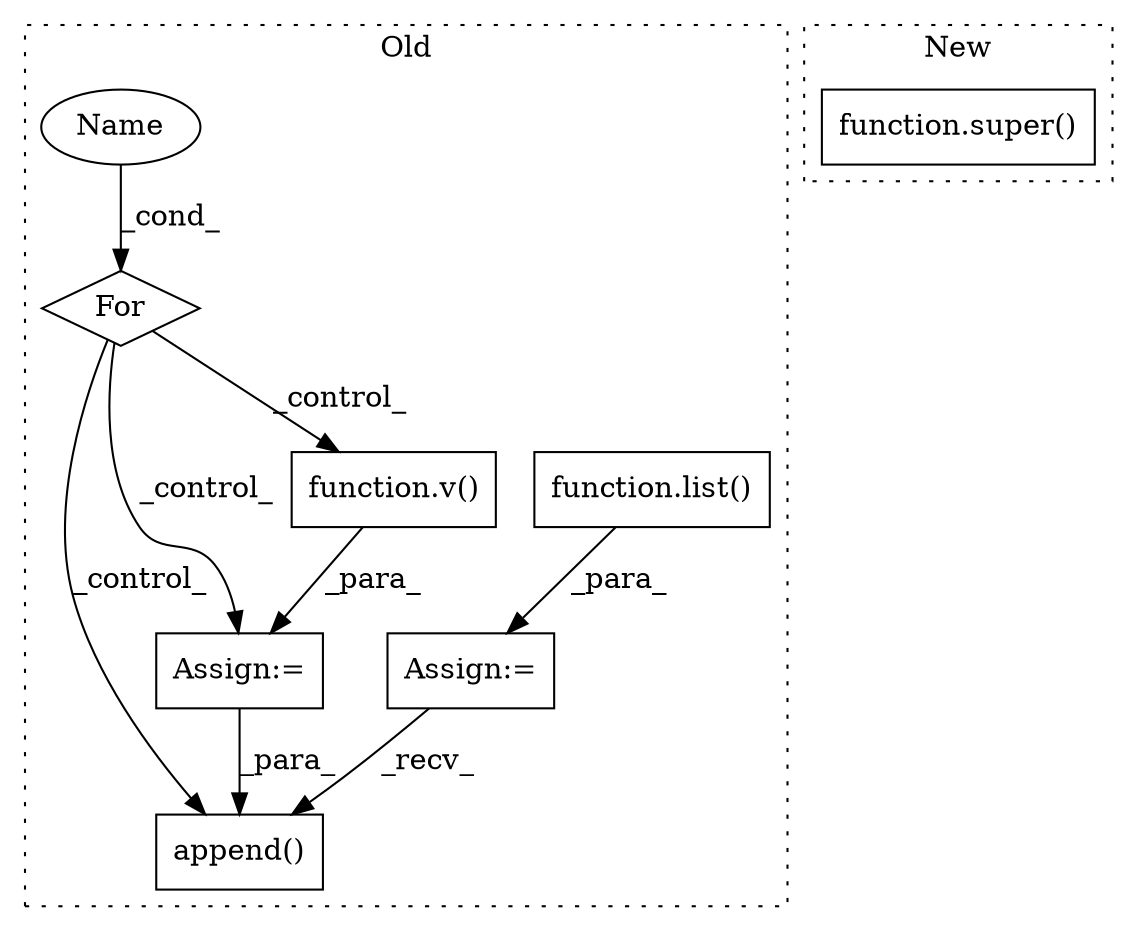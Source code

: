 digraph G {
subgraph cluster0 {
1 [label="function.list()" a="75" s="1008" l="6" shape="box"];
3 [label="Assign:=" a="68" s="1005" l="3" shape="box"];
4 [label="append()" a="75" s="1083,1099" l="15,1" shape="box"];
5 [label="Name" a="87" s="1027" l="1" shape="ellipse"];
6 [label="Assign:=" a="68" s="1063" l="3" shape="box"];
7 [label="function.v()" a="75" s="1066,1069" l="2,1" shape="box"];
8 [label="For" a="107" s="1023,1048" l="4,14" shape="diamond"];
label = "Old";
style="dotted";
}
subgraph cluster1 {
2 [label="function.super()" a="75" s="978" l="7" shape="box"];
label = "New";
style="dotted";
}
1 -> 3 [label="_para_"];
3 -> 4 [label="_recv_"];
5 -> 8 [label="_cond_"];
6 -> 4 [label="_para_"];
7 -> 6 [label="_para_"];
8 -> 4 [label="_control_"];
8 -> 6 [label="_control_"];
8 -> 7 [label="_control_"];
}